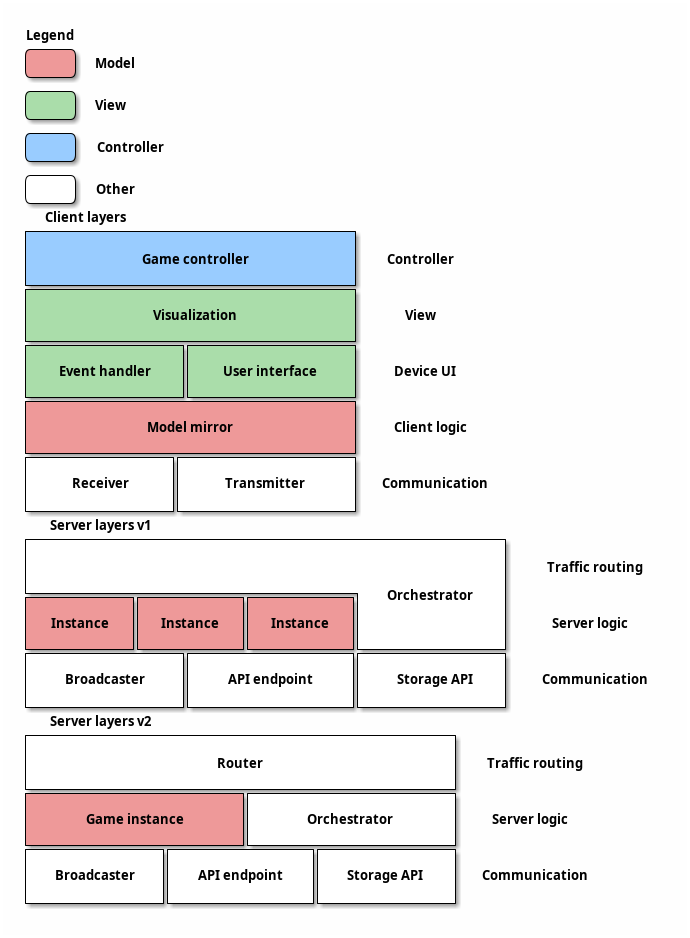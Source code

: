 @startditaa
'https://plantuml.com/ditaa

Legend
/----\
|cE99| Model
\----/
/----\
|cADA| View
\----/
/----\
|c9CF|Controller
\----/
/----\
|    | Other
\----/

Client layers
+--------------------------------+
|c9CF                            |
|         Game controller        | Controller
|                                |
+--------------------------------+
|cADA                            |
|          Visualization         |    View
|                                |
+---------------+----------------+
|cADA           |cADA            |
| Event handler | User interface |  Device UI
|               |                |
+---------------+----------------+
|cE99                            |
|          Model mirror          | Client logic
|                                |
+--------------+-----------------+
|              |                 |
|   Receiver   |   Transmitter   | Communication
|              |                 |
+--------------+-----------------+

Server layers v1
+-----------------------------------------------+
|                                               |
|                                               | Traffic routing
|                                               |
+----------+----------+----------+ Orchestrator |
|cE99      |cE99      |cE99      |              |
| Instance | Instance | Instance |              |  Server logic
|          |          |          |              |
+----------+----+-----+----------+--------------+
|               |                |              |
|  Broadcaster  |  API endpoint  |  Storage API |  Communication
|               |                |              |
+---------------+----------------+--------------+

Server layers v2
+------------------------------------------+
|                                          |
|                  Router                  |Traffic routing
|                                          |
+---------------------+--------------------+
|cE99                 |                    |
|    Game instance    |    Orchestrator    | Server logic
|                     |                    |
+-------------+-------+------+-------------+
|             |              |             |
| Broadcaster | API endpoint | Storage API | Communication
|             |              |             |
+-------------+--------------+-------------+

@enduml